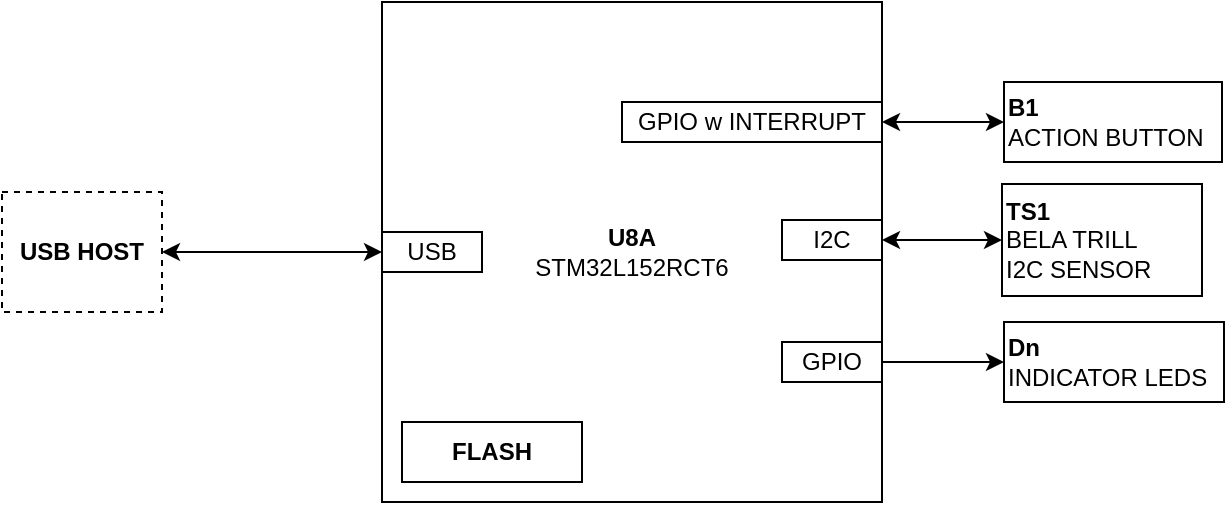 <mxfile version="16.1.2" type="device" pages="3"><diagram id="IdyIBTFVregRdtEAWJwz" name="hw"><mxGraphModel dx="932" dy="659" grid="1" gridSize="10" guides="1" tooltips="1" connect="1" arrows="1" fold="1" page="1" pageScale="1" pageWidth="1169" pageHeight="827" math="0" shadow="0"><root><mxCell id="0"/><mxCell id="1" parent="0"/><mxCell id="MEEWq0fsfAoS7U_kg7ho-1" value="&lt;b&gt;U8A&lt;/b&gt;&lt;br&gt;STM32L152RCT6" style="whiteSpace=wrap;html=1;aspect=fixed;" parent="1" vertex="1"><mxGeometry x="250" y="280" width="250" height="250" as="geometry"/></mxCell><mxCell id="MEEWq0fsfAoS7U_kg7ho-15" value="&lt;b&gt;B1&lt;/b&gt;&lt;br&gt;ACTION BUTTON" style="rounded=0;whiteSpace=wrap;html=1;align=left;" parent="1" vertex="1"><mxGeometry x="561" y="320" width="109" height="40" as="geometry"/></mxCell><mxCell id="k8D2OPJcuAWDysAk6Llr-6" style="edgeStyle=orthogonalEdgeStyle;rounded=0;orthogonalLoop=1;jettySize=auto;html=1;exitX=1;exitY=0.5;exitDx=0;exitDy=0;startArrow=none;startFill=0;endArrow=classic;endFill=1;" edge="1" parent="1" source="MEEWq0fsfAoS7U_kg7ho-29" target="k8D2OPJcuAWDysAk6Llr-2"><mxGeometry relative="1" as="geometry"/></mxCell><mxCell id="MEEWq0fsfAoS7U_kg7ho-29" value="GPIO" style="rounded=0;whiteSpace=wrap;html=1;" parent="1" vertex="1"><mxGeometry x="450" y="450" width="50" height="20" as="geometry"/></mxCell><mxCell id="k8D2OPJcuAWDysAk6Llr-5" style="edgeStyle=orthogonalEdgeStyle;rounded=0;orthogonalLoop=1;jettySize=auto;html=1;exitX=1;exitY=0.5;exitDx=0;exitDy=0;entryX=0;entryY=0.5;entryDx=0;entryDy=0;startArrow=classic;startFill=1;endArrow=classic;endFill=1;" edge="1" parent="1" source="MEEWq0fsfAoS7U_kg7ho-31" target="MEEWq0fsfAoS7U_kg7ho-15"><mxGeometry relative="1" as="geometry"/></mxCell><mxCell id="MEEWq0fsfAoS7U_kg7ho-31" value="GPIO w INTERRUPT" style="rounded=0;whiteSpace=wrap;html=1;" parent="1" vertex="1"><mxGeometry x="370" y="330" width="130" height="20" as="geometry"/></mxCell><mxCell id="k8D2OPJcuAWDysAk6Llr-4" style="edgeStyle=orthogonalEdgeStyle;rounded=0;orthogonalLoop=1;jettySize=auto;html=1;exitX=1;exitY=0.5;exitDx=0;exitDy=0;startArrow=classic;startFill=1;endArrow=classic;endFill=1;" edge="1" parent="1" source="MEEWq0fsfAoS7U_kg7ho-35" target="k8D2OPJcuAWDysAk6Llr-3"><mxGeometry relative="1" as="geometry"/></mxCell><mxCell id="MEEWq0fsfAoS7U_kg7ho-35" value="I2C" style="rounded=0;whiteSpace=wrap;html=1;" parent="1" vertex="1"><mxGeometry x="450" y="389" width="50" height="20" as="geometry"/></mxCell><mxCell id="k8D2OPJcuAWDysAk6Llr-2" value="&lt;b&gt;Dn&lt;br&gt;&lt;/b&gt;INDICATOR LEDS" style="rounded=0;whiteSpace=wrap;html=1;align=left;" vertex="1" parent="1"><mxGeometry x="561" y="440" width="110" height="40" as="geometry"/></mxCell><mxCell id="k8D2OPJcuAWDysAk6Llr-3" value="TS1&lt;br&gt;&lt;span style=&quot;font-weight: normal&quot;&gt;BELA TRILL&lt;br&gt;I2C SENSOR&lt;br&gt;&lt;/span&gt;" style="rounded=0;whiteSpace=wrap;html=1;fontStyle=1;align=left;" vertex="1" parent="1"><mxGeometry x="560" y="371" width="100" height="56" as="geometry"/></mxCell><mxCell id="k8D2OPJcuAWDysAk6Llr-7" value="&lt;b&gt;FLASH&lt;/b&gt;" style="rounded=0;whiteSpace=wrap;html=1;" vertex="1" parent="1"><mxGeometry x="260" y="490" width="90" height="30" as="geometry"/></mxCell><mxCell id="k8D2OPJcuAWDysAk6Llr-9" style="edgeStyle=orthogonalEdgeStyle;rounded=0;orthogonalLoop=1;jettySize=auto;html=1;exitX=0;exitY=0.5;exitDx=0;exitDy=0;startArrow=classic;startFill=1;endArrow=classic;endFill=1;" edge="1" parent="1" source="k8D2OPJcuAWDysAk6Llr-8"><mxGeometry relative="1" as="geometry"><mxPoint x="140" y="405" as="targetPoint"/></mxGeometry></mxCell><mxCell id="k8D2OPJcuAWDysAk6Llr-8" value="USB" style="rounded=0;whiteSpace=wrap;html=1;" vertex="1" parent="1"><mxGeometry x="250" y="395" width="50" height="20" as="geometry"/></mxCell><mxCell id="k8D2OPJcuAWDysAk6Llr-10" value="USB HOST" style="rounded=0;whiteSpace=wrap;html=1;dashed=1;fontStyle=1" vertex="1" parent="1"><mxGeometry x="60" y="375" width="80" height="60" as="geometry"/></mxCell></root></mxGraphModel></diagram><diagram id="awpxNVciDAetz-wFPLkW" name="sw"><mxGraphModel dx="932" dy="659" grid="1" gridSize="10" guides="1" tooltips="1" connect="1" arrows="1" fold="1" page="1" pageScale="1" pageWidth="1169" pageHeight="827" math="0" shadow="0"><root><mxCell id="jt28eD639u_6B1zjA_vJ-0"/><mxCell id="jt28eD639u_6B1zjA_vJ-1" parent="jt28eD639u_6B1zjA_vJ-0"/><mxCell id="v_nWegd7Zynm6zRiwYBB-1" value="Processor" style="rounded=0;whiteSpace=wrap;html=1;align=left;verticalAlign=top;fontStyle=2" vertex="1" parent="jt28eD639u_6B1zjA_vJ-1"><mxGeometry x="250" y="170" width="590" height="360" as="geometry"/></mxCell><mxCell id="0qn1AiSEid__bgHY0FAE-0" style="edgeStyle=orthogonalEdgeStyle;rounded=0;orthogonalLoop=1;jettySize=auto;html=1;exitX=1;exitY=0.5;exitDx=0;exitDy=0;startArrow=classic;startFill=1;endArrow=classic;endFill=1;" edge="1" parent="jt28eD639u_6B1zjA_vJ-1" source="v_nWegd7Zynm6zRiwYBB-2" target="v_nWegd7Zynm6zRiwYBB-4"><mxGeometry relative="1" as="geometry"/></mxCell><mxCell id="v_nWegd7Zynm6zRiwYBB-2" value="USB host" style="rounded=0;whiteSpace=wrap;html=1;align=left;verticalAlign=top;fontStyle=2;strokeWidth=2;" vertex="1" parent="jt28eD639u_6B1zjA_vJ-1"><mxGeometry x="120" y="240" width="80" height="30" as="geometry"/></mxCell><mxCell id="0qn1AiSEid__bgHY0FAE-2" value="tinyUSB" style="rounded=0;whiteSpace=wrap;html=1;align=left;verticalAlign=top;fontStyle=2" vertex="1" parent="jt28eD639u_6B1zjA_vJ-1"><mxGeometry x="250" y="200" width="130" height="90" as="geometry"/></mxCell><mxCell id="v_nWegd7Zynm6zRiwYBB-3" value="USB-MIDI Device Class API" style="rounded=0;whiteSpace=wrap;html=1;" vertex="1" parent="jt28eD639u_6B1zjA_vJ-1"><mxGeometry x="310" y="225" width="70" height="60" as="geometry"/></mxCell><mxCell id="v_nWegd7Zynm6zRiwYBB-4" value="USB &lt;br&gt;stack" style="rounded=0;whiteSpace=wrap;html=1;" vertex="1" parent="jt28eD639u_6B1zjA_vJ-1"><mxGeometry x="250" y="225" width="60" height="60" as="geometry"/></mxCell><mxCell id="0qn1AiSEid__bgHY0FAE-8" value="MIDI &lt;br&gt;comms&lt;br&gt;driver" style="rounded=0;whiteSpace=wrap;html=1;strokeWidth=1;" vertex="1" parent="jt28eD639u_6B1zjA_vJ-1"><mxGeometry x="395" y="198" width="65" height="110" as="geometry"/></mxCell><mxCell id="0qn1AiSEid__bgHY0FAE-9" value="MIDI&lt;br&gt;application" style="rounded=0;whiteSpace=wrap;html=1;strokeWidth=1;" vertex="1" parent="jt28eD639u_6B1zjA_vJ-1"><mxGeometry x="470" y="198" width="90" height="132" as="geometry"/></mxCell><mxCell id="0qn1AiSEid__bgHY0FAE-10" value="" style="group" vertex="1" connectable="0" parent="jt28eD639u_6B1zjA_vJ-1"><mxGeometry x="580" y="410" width="120" height="100" as="geometry"/></mxCell><mxCell id="0qn1AiSEid__bgHY0FAE-7" value="Flash driver" style="rounded=0;whiteSpace=wrap;html=1;" vertex="1" parent="0qn1AiSEid__bgHY0FAE-10"><mxGeometry width="120" height="30" as="geometry"/></mxCell><mxCell id="0qn1AiSEid__bgHY0FAE-4" value="Flash" style="rounded=0;whiteSpace=wrap;html=1;align=left;verticalAlign=top;fontStyle=2;strokeWidth=2;" vertex="1" parent="0qn1AiSEid__bgHY0FAE-10"><mxGeometry y="30" width="120" height="70" as="geometry"/></mxCell><mxCell id="0qn1AiSEid__bgHY0FAE-6" value="etc" style="rounded=0;whiteSpace=wrap;html=1;fontStyle=2" vertex="1" parent="0qn1AiSEid__bgHY0FAE-10"><mxGeometry x="20" y="70" width="80" height="20" as="geometry"/></mxCell><mxCell id="0qn1AiSEid__bgHY0FAE-5" value="&lt;i&gt;bolo&lt;/i&gt;" style="rounded=0;whiteSpace=wrap;html=1;" vertex="1" parent="0qn1AiSEid__bgHY0FAE-10"><mxGeometry x="20" y="50" width="80" height="20" as="geometry"/></mxCell><mxCell id="0qn1AiSEid__bgHY0FAE-19" value="Business logic" style="rounded=0;whiteSpace=wrap;html=1;strokeWidth=1;align=left;verticalAlign=top;fontStyle=2" vertex="1" parent="jt28eD639u_6B1zjA_vJ-1"><mxGeometry x="570" y="260" width="180" height="140" as="geometry"/></mxCell><mxCell id="0qn1AiSEid__bgHY0FAE-11" value="User settings manager" style="rounded=0;whiteSpace=wrap;html=1;strokeWidth=1;" vertex="1" parent="jt28eD639u_6B1zjA_vJ-1"><mxGeometry x="574" y="330" width="70" height="70" as="geometry"/></mxCell><mxCell id="0qn1AiSEid__bgHY0FAE-12" value="System update manager" style="rounded=0;whiteSpace=wrap;html=1;strokeWidth=1;" vertex="1" parent="jt28eD639u_6B1zjA_vJ-1"><mxGeometry x="650" y="330" width="66" height="70" as="geometry"/></mxCell><mxCell id="0qn1AiSEid__bgHY0FAE-13" value="I2C &lt;br&gt;driver" style="rounded=0;whiteSpace=wrap;html=1;strokeWidth=1;" vertex="1" parent="jt28eD639u_6B1zjA_vJ-1"><mxGeometry x="760" y="197" width="80" height="58" as="geometry"/></mxCell><mxCell id="0qn1AiSEid__bgHY0FAE-16" style="edgeStyle=orthogonalEdgeStyle;rounded=0;orthogonalLoop=1;jettySize=auto;html=1;exitX=1;exitY=0.5;exitDx=0;exitDy=0;entryX=0;entryY=0.5;entryDx=0;entryDy=0;startArrow=none;startFill=0;endArrow=classic;endFill=1;" edge="1" parent="jt28eD639u_6B1zjA_vJ-1" source="0qn1AiSEid__bgHY0FAE-14" target="0qn1AiSEid__bgHY0FAE-15"><mxGeometry relative="1" as="geometry"/></mxCell><mxCell id="0qn1AiSEid__bgHY0FAE-14" value="&lt;span&gt;GPIO driver&lt;/span&gt;" style="rounded=0;whiteSpace=wrap;html=1;fontStyle=0" vertex="1" parent="jt28eD639u_6B1zjA_vJ-1"><mxGeometry x="760" y="285.5" width="80" height="20" as="geometry"/></mxCell><mxCell id="0qn1AiSEid__bgHY0FAE-15" value="LEDs" style="rounded=0;whiteSpace=wrap;html=1;align=left;verticalAlign=top;fontStyle=2;strokeWidth=2;" vertex="1" parent="jt28eD639u_6B1zjA_vJ-1"><mxGeometry x="880" y="283" width="80" height="25" as="geometry"/></mxCell><mxCell id="0qn1AiSEid__bgHY0FAE-18" style="edgeStyle=orthogonalEdgeStyle;rounded=0;orthogonalLoop=1;jettySize=auto;html=1;exitX=0;exitY=0.5;exitDx=0;exitDy=0;startArrow=none;startFill=0;endArrow=classic;endFill=1;" edge="1" parent="jt28eD639u_6B1zjA_vJ-1" source="0qn1AiSEid__bgHY0FAE-17" target="0qn1AiSEid__bgHY0FAE-13"><mxGeometry relative="1" as="geometry"/></mxCell><mxCell id="0qn1AiSEid__bgHY0FAE-17" value="Bela Trill" style="rounded=0;whiteSpace=wrap;html=1;align=left;verticalAlign=top;fontStyle=2;strokeWidth=2;" vertex="1" parent="jt28eD639u_6B1zjA_vJ-1"><mxGeometry x="880" y="213.5" width="80" height="25" as="geometry"/></mxCell><mxCell id="0qn1AiSEid__bgHY0FAE-20" value="Touch event manager" style="rounded=0;whiteSpace=wrap;html=1;strokeWidth=1;" vertex="1" parent="jt28eD639u_6B1zjA_vJ-1"><mxGeometry x="680" y="197" width="70" height="60" as="geometry"/></mxCell><mxCell id="0qn1AiSEid__bgHY0FAE-21" value="Touch / MIDI translator" style="rounded=0;whiteSpace=wrap;html=1;strokeWidth=1;" vertex="1" parent="jt28eD639u_6B1zjA_vJ-1"><mxGeometry x="570" y="197.5" width="100" height="60" as="geometry"/></mxCell><mxCell id="0qn1AiSEid__bgHY0FAE-22" value="MIDI SysEx manager" style="rounded=0;whiteSpace=wrap;html=1;" vertex="1" parent="jt28eD639u_6B1zjA_vJ-1"><mxGeometry x="580" y="290" width="130" height="30" as="geometry"/></mxCell><mxCell id="0qn1AiSEid__bgHY0FAE-23" value="Serial port" style="rounded=0;whiteSpace=wrap;html=1;align=left;verticalAlign=top;fontStyle=2;strokeWidth=2;" vertex="1" parent="jt28eD639u_6B1zjA_vJ-1"><mxGeometry x="880" y="355.5" width="80" height="25" as="geometry"/></mxCell><mxCell id="7XAIVzaazKNigA7zua2V-0" style="edgeStyle=orthogonalEdgeStyle;rounded=0;orthogonalLoop=1;jettySize=auto;html=1;exitX=1;exitY=0.5;exitDx=0;exitDy=0;startArrow=classic;startFill=1;endArrow=classic;endFill=1;" edge="1" parent="jt28eD639u_6B1zjA_vJ-1" source="0qn1AiSEid__bgHY0FAE-24" target="0qn1AiSEid__bgHY0FAE-23"><mxGeometry relative="1" as="geometry"/></mxCell><mxCell id="0qn1AiSEid__bgHY0FAE-24" value="&lt;span&gt;UART driver&lt;/span&gt;" style="rounded=0;whiteSpace=wrap;html=1;fontStyle=0" vertex="1" parent="jt28eD639u_6B1zjA_vJ-1"><mxGeometry x="760" y="357.5" width="80" height="20" as="geometry"/></mxCell></root></mxGraphModel></diagram><diagram id="k5rlam9YMSHYJwvsQ0kv" name="hierarchy"><mxGraphModel dx="932" dy="659" grid="1" gridSize="10" guides="1" tooltips="1" connect="1" arrows="1" fold="1" page="1" pageScale="1" pageWidth="1169" pageHeight="827" math="0" shadow="0"><root><mxCell id="palZ-yJY5fV-u2i78oCN-0"/><mxCell id="palZ-yJY5fV-u2i78oCN-1" parent="palZ-yJY5fV-u2i78oCN-0"/><mxCell id="palZ-yJY5fV-u2i78oCN-4" value="" style="edgeStyle=orthogonalEdgeStyle;rounded=0;orthogonalLoop=1;jettySize=auto;html=1;startArrow=none;startFill=0;endArrow=classic;endFill=1;" edge="1" parent="palZ-yJY5fV-u2i78oCN-1" source="palZ-yJY5fV-u2i78oCN-2" target="palZ-yJY5fV-u2i78oCN-3"><mxGeometry relative="1" as="geometry"/></mxCell><mxCell id="palZ-yJY5fV-u2i78oCN-2" value="main" style="rounded=0;whiteSpace=wrap;html=1;strokeWidth=2;" vertex="1" parent="palZ-yJY5fV-u2i78oCN-1"><mxGeometry x="470" y="70" width="120" height="60" as="geometry"/></mxCell><mxCell id="Ztez0CtXkcKZahb-xRPc-3" style="edgeStyle=orthogonalEdgeStyle;rounded=0;orthogonalLoop=1;jettySize=auto;html=1;exitX=0.5;exitY=1;exitDx=0;exitDy=0;startArrow=classic;startFill=1;endArrow=classic;endFill=1;" edge="1" parent="palZ-yJY5fV-u2i78oCN-1" source="palZ-yJY5fV-u2i78oCN-3" target="Ztez0CtXkcKZahb-xRPc-2"><mxGeometry relative="1" as="geometry"/></mxCell><mxCell id="Ztez0CtXkcKZahb-xRPc-5" style="edgeStyle=orthogonalEdgeStyle;rounded=0;orthogonalLoop=1;jettySize=auto;html=1;exitX=0.5;exitY=1;exitDx=0;exitDy=0;entryX=0.5;entryY=0;entryDx=0;entryDy=0;startArrow=classic;startFill=1;endArrow=classic;endFill=1;" edge="1" parent="palZ-yJY5fV-u2i78oCN-1" source="palZ-yJY5fV-u2i78oCN-3" target="Ztez0CtXkcKZahb-xRPc-4"><mxGeometry relative="1" as="geometry"/></mxCell><mxCell id="FhomL885QIkxhyzVtXhE-2" style="edgeStyle=orthogonalEdgeStyle;rounded=0;orthogonalLoop=1;jettySize=auto;html=1;exitX=0.5;exitY=1;exitDx=0;exitDy=0;startArrow=classic;startFill=1;endArrow=classic;endFill=1;" edge="1" parent="palZ-yJY5fV-u2i78oCN-1" source="palZ-yJY5fV-u2i78oCN-3" target="FhomL885QIkxhyzVtXhE-1"><mxGeometry relative="1" as="geometry"/></mxCell><mxCell id="palZ-yJY5fV-u2i78oCN-3" value="business logic" style="rounded=0;whiteSpace=wrap;html=1;strokeWidth=2;" vertex="1" parent="palZ-yJY5fV-u2i78oCN-1"><mxGeometry x="470" y="160" width="120" height="60" as="geometry"/></mxCell><mxCell id="Z6izW0WNe1xCWOc1uSTN-5" style="edgeStyle=orthogonalEdgeStyle;rounded=0;orthogonalLoop=1;jettySize=auto;html=1;exitX=0.5;exitY=0;exitDx=0;exitDy=0;startArrow=classic;startFill=1;endArrow=classic;endFill=1;" edge="1" parent="palZ-yJY5fV-u2i78oCN-1" source="palZ-yJY5fV-u2i78oCN-5" target="palZ-yJY5fV-u2i78oCN-3"><mxGeometry relative="1" as="geometry"/></mxCell><mxCell id="palZ-yJY5fV-u2i78oCN-5" value="MIDI application" style="rounded=0;whiteSpace=wrap;html=1;strokeWidth=2;" vertex="1" parent="palZ-yJY5fV-u2i78oCN-1"><mxGeometry x="40" y="280" width="120" height="60" as="geometry"/></mxCell><mxCell id="BTFrlT83Vm7il8XPGlUx-3" style="edgeStyle=orthogonalEdgeStyle;rounded=0;orthogonalLoop=1;jettySize=auto;html=1;exitX=0.5;exitY=1;exitDx=0;exitDy=0;entryX=0.5;entryY=0;entryDx=0;entryDy=0;startArrow=classic;startFill=1;endArrow=classic;endFill=1;" edge="1" parent="palZ-yJY5fV-u2i78oCN-1" source="BTFrlT83Vm7il8XPGlUx-0" target="BTFrlT83Vm7il8XPGlUx-1"><mxGeometry relative="1" as="geometry"/></mxCell><mxCell id="QIb_7MZ2u9GMJO-z9iTM-0" style="edgeStyle=orthogonalEdgeStyle;rounded=0;orthogonalLoop=1;jettySize=auto;html=1;exitX=0.5;exitY=0;exitDx=0;exitDy=0;startArrow=classic;startFill=1;endArrow=classic;endFill=1;" edge="1" parent="palZ-yJY5fV-u2i78oCN-1" source="BTFrlT83Vm7il8XPGlUx-0" target="palZ-yJY5fV-u2i78oCN-5"><mxGeometry relative="1" as="geometry"/></mxCell><mxCell id="BTFrlT83Vm7il8XPGlUx-0" value="USB MIDI &lt;br&gt;comms driver" style="rounded=0;whiteSpace=wrap;html=1;strokeWidth=2;" vertex="1" parent="palZ-yJY5fV-u2i78oCN-1"><mxGeometry x="40" y="390" width="120" height="60" as="geometry"/></mxCell><mxCell id="BTFrlT83Vm7il8XPGlUx-1" value="tinyUSB" style="rounded=0;whiteSpace=wrap;html=1;strokeWidth=2;" vertex="1" parent="palZ-yJY5fV-u2i78oCN-1"><mxGeometry x="40" y="493.5" width="120" height="60" as="geometry"/></mxCell><mxCell id="Z6izW0WNe1xCWOc1uSTN-1" style="edgeStyle=orthogonalEdgeStyle;rounded=0;orthogonalLoop=1;jettySize=auto;html=1;exitX=0.5;exitY=1;exitDx=0;exitDy=0;entryX=0.5;entryY=0;entryDx=0;entryDy=0;startArrow=classic;startFill=1;endArrow=classic;endFill=1;" edge="1" parent="palZ-yJY5fV-u2i78oCN-1" source="dvddHGPo_5WjgnvFKvdb-1" target="dvddHGPo_5WjgnvFKvdb-5"><mxGeometry relative="1" as="geometry"/></mxCell><mxCell id="FhomL885QIkxhyzVtXhE-0" style="edgeStyle=orthogonalEdgeStyle;rounded=0;orthogonalLoop=1;jettySize=auto;html=1;exitX=0.5;exitY=0;exitDx=0;exitDy=0;startArrow=classic;startFill=1;endArrow=classic;endFill=1;" edge="1" parent="palZ-yJY5fV-u2i78oCN-1" source="dvddHGPo_5WjgnvFKvdb-1" target="palZ-yJY5fV-u2i78oCN-3"><mxGeometry relative="1" as="geometry"/></mxCell><mxCell id="dvddHGPo_5WjgnvFKvdb-1" value="User settings manager" style="rounded=0;whiteSpace=wrap;html=1;strokeWidth=2;" vertex="1" parent="palZ-yJY5fV-u2i78oCN-1"><mxGeometry x="220" y="280" width="120" height="60" as="geometry"/></mxCell><mxCell id="Z6izW0WNe1xCWOc1uSTN-2" style="edgeStyle=orthogonalEdgeStyle;rounded=0;orthogonalLoop=1;jettySize=auto;html=1;exitX=0.5;exitY=1;exitDx=0;exitDy=0;startArrow=classic;startFill=1;endArrow=classic;endFill=1;" edge="1" parent="palZ-yJY5fV-u2i78oCN-1" source="dvddHGPo_5WjgnvFKvdb-2" target="dvddHGPo_5WjgnvFKvdb-5"><mxGeometry relative="1" as="geometry"/></mxCell><mxCell id="Ztez0CtXkcKZahb-xRPc-1" style="edgeStyle=orthogonalEdgeStyle;rounded=0;orthogonalLoop=1;jettySize=auto;html=1;exitX=0.5;exitY=0;exitDx=0;exitDy=0;entryX=0.5;entryY=1;entryDx=0;entryDy=0;startArrow=classic;startFill=1;endArrow=classic;endFill=1;" edge="1" parent="palZ-yJY5fV-u2i78oCN-1" source="dvddHGPo_5WjgnvFKvdb-2" target="palZ-yJY5fV-u2i78oCN-3"><mxGeometry relative="1" as="geometry"/></mxCell><mxCell id="dvddHGPo_5WjgnvFKvdb-2" value="System update manager" style="rounded=0;whiteSpace=wrap;html=1;strokeWidth=2;" vertex="1" parent="palZ-yJY5fV-u2i78oCN-1"><mxGeometry x="380" y="280" width="120" height="60" as="geometry"/></mxCell><mxCell id="Z6izW0WNe1xCWOc1uSTN-4" style="edgeStyle=orthogonalEdgeStyle;rounded=0;orthogonalLoop=1;jettySize=auto;html=1;exitX=0.5;exitY=1;exitDx=0;exitDy=0;entryX=0.5;entryY=0;entryDx=0;entryDy=0;startArrow=classic;startFill=1;endArrow=classic;endFill=1;" edge="1" parent="palZ-yJY5fV-u2i78oCN-1" source="dvddHGPo_5WjgnvFKvdb-5" target="Z6izW0WNe1xCWOc1uSTN-3"><mxGeometry relative="1" as="geometry"/></mxCell><mxCell id="dvddHGPo_5WjgnvFKvdb-5" value="Flash driver" style="rounded=0;whiteSpace=wrap;html=1;strokeWidth=2;" vertex="1" parent="palZ-yJY5fV-u2i78oCN-1"><mxGeometry x="220" y="390" width="280" height="60" as="geometry"/></mxCell><mxCell id="Z6izW0WNe1xCWOc1uSTN-3" value="Flash" style="rounded=0;whiteSpace=wrap;html=1;strokeWidth=2;" vertex="1" parent="palZ-yJY5fV-u2i78oCN-1"><mxGeometry x="300" y="493.5" width="120" height="60" as="geometry"/></mxCell><mxCell id="Ztez0CtXkcKZahb-xRPc-2" value="MIDI System Exclusive manager" style="rounded=0;whiteSpace=wrap;html=1;strokeWidth=2;" vertex="1" parent="palZ-yJY5fV-u2i78oCN-1"><mxGeometry x="560" y="280" width="120" height="60" as="geometry"/></mxCell><mxCell id="Ztez0CtXkcKZahb-xRPc-4" value="Touch / MIDI translator" style="rounded=0;whiteSpace=wrap;html=1;strokeWidth=2;" vertex="1" parent="palZ-yJY5fV-u2i78oCN-1"><mxGeometry x="740" y="280" width="120" height="60" as="geometry"/></mxCell><mxCell id="rAMpStkCtPxPqK55vs26-1" style="edgeStyle=orthogonalEdgeStyle;rounded=0;orthogonalLoop=1;jettySize=auto;html=1;exitX=0.5;exitY=1;exitDx=0;exitDy=0;startArrow=classic;startFill=1;endArrow=classic;endFill=1;" edge="1" parent="palZ-yJY5fV-u2i78oCN-1" source="FhomL885QIkxhyzVtXhE-1" target="rAMpStkCtPxPqK55vs26-0"><mxGeometry relative="1" as="geometry"/></mxCell><mxCell id="FhomL885QIkxhyzVtXhE-1" value="Touch event &lt;br&gt;manager" style="rounded=0;whiteSpace=wrap;html=1;strokeWidth=2;" vertex="1" parent="palZ-yJY5fV-u2i78oCN-1"><mxGeometry x="920" y="280" width="120" height="60" as="geometry"/></mxCell><mxCell id="rAMpStkCtPxPqK55vs26-3" style="edgeStyle=orthogonalEdgeStyle;rounded=0;orthogonalLoop=1;jettySize=auto;html=1;exitX=0.5;exitY=1;exitDx=0;exitDy=0;startArrow=classic;startFill=1;endArrow=classic;endFill=1;" edge="1" parent="palZ-yJY5fV-u2i78oCN-1" source="rAMpStkCtPxPqK55vs26-0" target="rAMpStkCtPxPqK55vs26-2"><mxGeometry relative="1" as="geometry"/></mxCell><mxCell id="rAMpStkCtPxPqK55vs26-0" value="I2C driver" style="rounded=0;whiteSpace=wrap;html=1;strokeWidth=2;" vertex="1" parent="palZ-yJY5fV-u2i78oCN-1"><mxGeometry x="920" y="390" width="120" height="60" as="geometry"/></mxCell><mxCell id="rAMpStkCtPxPqK55vs26-2" value="I2C port" style="rounded=0;whiteSpace=wrap;html=1;strokeWidth=2;" vertex="1" parent="palZ-yJY5fV-u2i78oCN-1"><mxGeometry x="920" y="493.5" width="120" height="60" as="geometry"/></mxCell></root></mxGraphModel></diagram></mxfile>
